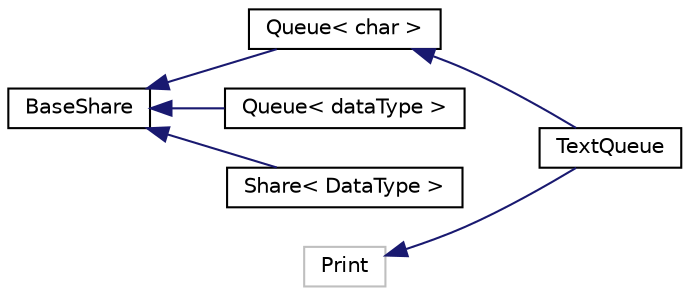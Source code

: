 digraph "Graphical Class Hierarchy"
{
 // LATEX_PDF_SIZE
  edge [fontname="Helvetica",fontsize="10",labelfontname="Helvetica",labelfontsize="10"];
  node [fontname="Helvetica",fontsize="10",shape=record];
  rankdir="LR";
  Node0 [label="BaseShare",height=0.2,width=0.4,color="black", fillcolor="white", style="filled",URL="$classBaseShare.html",tooltip="Base class for classes that share data in a thread-safe manner between tasks."];
  Node0 -> Node1 [dir="back",color="midnightblue",fontsize="10",style="solid",fontname="Helvetica"];
  Node1 [label="Queue\< char \>",height=0.2,width=0.4,color="black", fillcolor="white", style="filled",URL="$classQueue.html",tooltip=" "];
  Node1 -> Node2 [dir="back",color="midnightblue",fontsize="10",style="solid",fontname="Helvetica"];
  Node2 [label="TextQueue",height=0.2,width=0.4,color="black", fillcolor="white", style="filled",URL="$classTextQueue.html",tooltip="Implements a queue to transmit text from one RTOS task to another."];
  Node0 -> Node3 [dir="back",color="midnightblue",fontsize="10",style="solid",fontname="Helvetica"];
  Node3 [label="Queue\< dataType \>",height=0.2,width=0.4,color="black", fillcolor="white", style="filled",URL="$classQueue.html",tooltip="Implements a queue to transmit data from one RTOS task to another."];
  Node0 -> Node4 [dir="back",color="midnightblue",fontsize="10",style="solid",fontname="Helvetica"];
  Node4 [label="Share\< DataType \>",height=0.2,width=0.4,color="black", fillcolor="white", style="filled",URL="$classShare.html",tooltip="Class for data to be shared in a thread-safe manner between tasks."];
  Node15 [label="Print",height=0.2,width=0.4,color="grey75", fillcolor="white", style="filled",tooltip=" "];
  Node15 -> Node2 [dir="back",color="midnightblue",fontsize="10",style="solid",fontname="Helvetica"];
}
